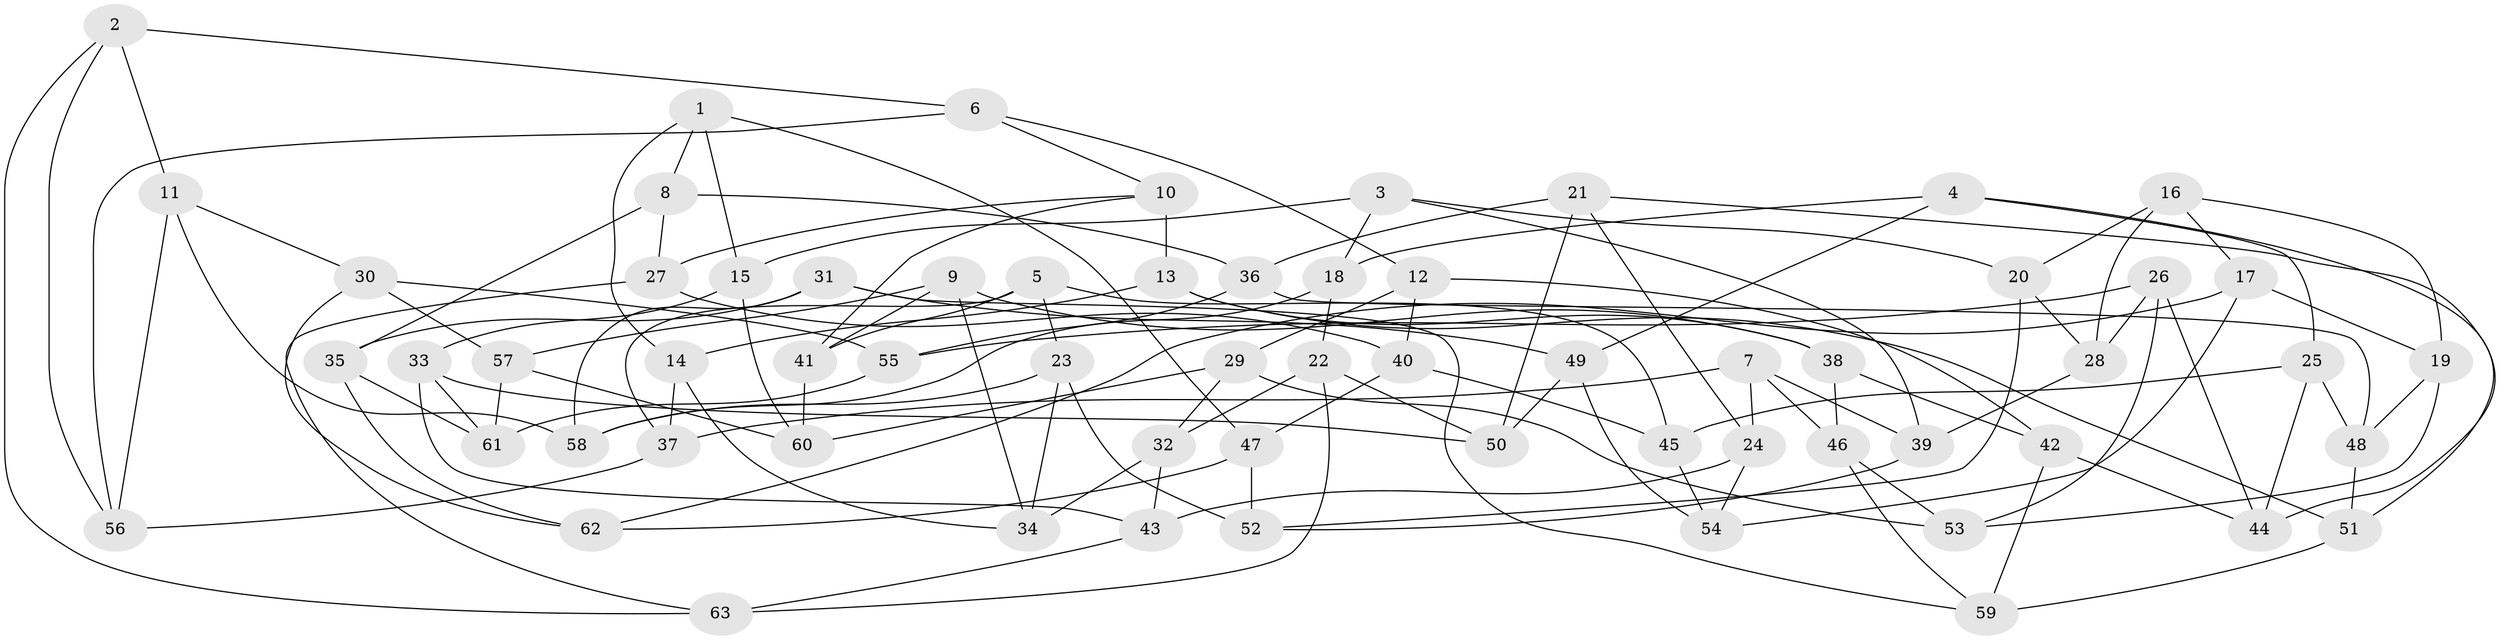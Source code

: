 // Generated by graph-tools (version 1.1) at 2025/50/03/09/25 03:50:49]
// undirected, 63 vertices, 126 edges
graph export_dot {
graph [start="1"]
  node [color=gray90,style=filled];
  1;
  2;
  3;
  4;
  5;
  6;
  7;
  8;
  9;
  10;
  11;
  12;
  13;
  14;
  15;
  16;
  17;
  18;
  19;
  20;
  21;
  22;
  23;
  24;
  25;
  26;
  27;
  28;
  29;
  30;
  31;
  32;
  33;
  34;
  35;
  36;
  37;
  38;
  39;
  40;
  41;
  42;
  43;
  44;
  45;
  46;
  47;
  48;
  49;
  50;
  51;
  52;
  53;
  54;
  55;
  56;
  57;
  58;
  59;
  60;
  61;
  62;
  63;
  1 -- 14;
  1 -- 47;
  1 -- 8;
  1 -- 15;
  2 -- 63;
  2 -- 56;
  2 -- 6;
  2 -- 11;
  3 -- 20;
  3 -- 18;
  3 -- 39;
  3 -- 15;
  4 -- 44;
  4 -- 49;
  4 -- 25;
  4 -- 18;
  5 -- 41;
  5 -- 23;
  5 -- 37;
  5 -- 45;
  6 -- 10;
  6 -- 12;
  6 -- 56;
  7 -- 39;
  7 -- 37;
  7 -- 24;
  7 -- 46;
  8 -- 35;
  8 -- 36;
  8 -- 27;
  9 -- 57;
  9 -- 41;
  9 -- 38;
  9 -- 34;
  10 -- 13;
  10 -- 41;
  10 -- 27;
  11 -- 30;
  11 -- 56;
  11 -- 58;
  12 -- 42;
  12 -- 40;
  12 -- 29;
  13 -- 14;
  13 -- 38;
  13 -- 51;
  14 -- 34;
  14 -- 37;
  15 -- 33;
  15 -- 60;
  16 -- 20;
  16 -- 19;
  16 -- 17;
  16 -- 28;
  17 -- 19;
  17 -- 54;
  17 -- 62;
  18 -- 58;
  18 -- 22;
  19 -- 48;
  19 -- 53;
  20 -- 28;
  20 -- 52;
  21 -- 51;
  21 -- 50;
  21 -- 24;
  21 -- 36;
  22 -- 32;
  22 -- 63;
  22 -- 50;
  23 -- 34;
  23 -- 58;
  23 -- 52;
  24 -- 54;
  24 -- 43;
  25 -- 44;
  25 -- 48;
  25 -- 45;
  26 -- 55;
  26 -- 53;
  26 -- 44;
  26 -- 28;
  27 -- 63;
  27 -- 40;
  28 -- 39;
  29 -- 60;
  29 -- 32;
  29 -- 53;
  30 -- 62;
  30 -- 57;
  30 -- 55;
  31 -- 35;
  31 -- 58;
  31 -- 59;
  31 -- 49;
  32 -- 34;
  32 -- 43;
  33 -- 50;
  33 -- 43;
  33 -- 61;
  35 -- 61;
  35 -- 62;
  36 -- 48;
  36 -- 55;
  37 -- 56;
  38 -- 46;
  38 -- 42;
  39 -- 52;
  40 -- 47;
  40 -- 45;
  41 -- 60;
  42 -- 59;
  42 -- 44;
  43 -- 63;
  45 -- 54;
  46 -- 53;
  46 -- 59;
  47 -- 52;
  47 -- 62;
  48 -- 51;
  49 -- 50;
  49 -- 54;
  51 -- 59;
  55 -- 61;
  57 -- 61;
  57 -- 60;
}
